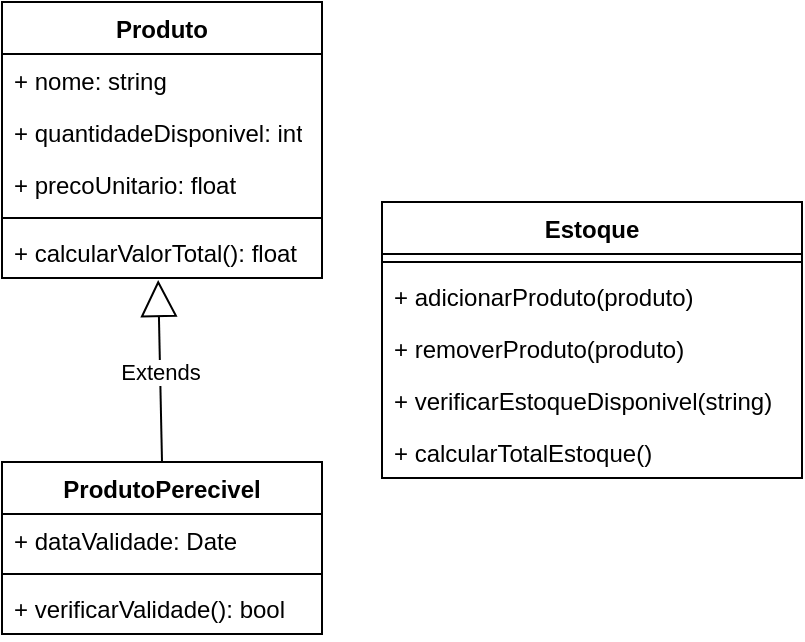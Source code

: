 <mxfile>
    <diagram name="Página-1" id="ahxzQPEnTF7f7G0U-AGo">
        <mxGraphModel dx="1108" dy="656" grid="1" gridSize="10" guides="1" tooltips="1" connect="1" arrows="1" fold="1" page="1" pageScale="1" pageWidth="827" pageHeight="1169" math="0" shadow="0">
            <root>
                <mxCell id="0"/>
                <mxCell id="1" parent="0"/>
                <mxCell id="n5sT72VFkjTTc3FAbLaS-1" value="Produto" style="swimlane;fontStyle=1;align=center;verticalAlign=top;childLayout=stackLayout;horizontal=1;startSize=26;horizontalStack=0;resizeParent=1;resizeParentMax=0;resizeLast=0;collapsible=1;marginBottom=0;whiteSpace=wrap;html=1;" parent="1" vertex="1">
                    <mxGeometry x="280" y="170" width="160" height="138" as="geometry"/>
                </mxCell>
                <mxCell id="n5sT72VFkjTTc3FAbLaS-2" value="+ nome: string" style="text;strokeColor=none;fillColor=none;align=left;verticalAlign=top;spacingLeft=4;spacingRight=4;overflow=hidden;rotatable=0;points=[[0,0.5],[1,0.5]];portConstraint=eastwest;whiteSpace=wrap;html=1;" parent="n5sT72VFkjTTc3FAbLaS-1" vertex="1">
                    <mxGeometry y="26" width="160" height="26" as="geometry"/>
                </mxCell>
                <mxCell id="n5sT72VFkjTTc3FAbLaS-13" value="+ quantidadeDisponivel: int" style="text;strokeColor=none;fillColor=none;align=left;verticalAlign=top;spacingLeft=4;spacingRight=4;overflow=hidden;rotatable=0;points=[[0,0.5],[1,0.5]];portConstraint=eastwest;whiteSpace=wrap;html=1;" parent="n5sT72VFkjTTc3FAbLaS-1" vertex="1">
                    <mxGeometry y="52" width="160" height="26" as="geometry"/>
                </mxCell>
                <mxCell id="n5sT72VFkjTTc3FAbLaS-14" value="+ precoUnitario: float" style="text;strokeColor=none;fillColor=none;align=left;verticalAlign=top;spacingLeft=4;spacingRight=4;overflow=hidden;rotatable=0;points=[[0,0.5],[1,0.5]];portConstraint=eastwest;whiteSpace=wrap;html=1;" parent="n5sT72VFkjTTc3FAbLaS-1" vertex="1">
                    <mxGeometry y="78" width="160" height="26" as="geometry"/>
                </mxCell>
                <mxCell id="n5sT72VFkjTTc3FAbLaS-3" value="" style="line;strokeWidth=1;fillColor=none;align=left;verticalAlign=middle;spacingTop=-1;spacingLeft=3;spacingRight=3;rotatable=0;labelPosition=right;points=[];portConstraint=eastwest;strokeColor=inherit;" parent="n5sT72VFkjTTc3FAbLaS-1" vertex="1">
                    <mxGeometry y="104" width="160" height="8" as="geometry"/>
                </mxCell>
                <mxCell id="n5sT72VFkjTTc3FAbLaS-4" value="+ calcularValorTotal(): float" style="text;strokeColor=none;fillColor=none;align=left;verticalAlign=top;spacingLeft=4;spacingRight=4;overflow=hidden;rotatable=0;points=[[0,0.5],[1,0.5]];portConstraint=eastwest;whiteSpace=wrap;html=1;" parent="n5sT72VFkjTTc3FAbLaS-1" vertex="1">
                    <mxGeometry y="112" width="160" height="26" as="geometry"/>
                </mxCell>
                <mxCell id="n5sT72VFkjTTc3FAbLaS-5" value="ProdutoPerecivel" style="swimlane;fontStyle=1;align=center;verticalAlign=top;childLayout=stackLayout;horizontal=1;startSize=26;horizontalStack=0;resizeParent=1;resizeParentMax=0;resizeLast=0;collapsible=1;marginBottom=0;whiteSpace=wrap;html=1;" parent="1" vertex="1">
                    <mxGeometry x="280" y="400" width="160" height="86" as="geometry"/>
                </mxCell>
                <mxCell id="n5sT72VFkjTTc3FAbLaS-6" value="+ dataValidade: Date" style="text;strokeColor=none;fillColor=none;align=left;verticalAlign=top;spacingLeft=4;spacingRight=4;overflow=hidden;rotatable=0;points=[[0,0.5],[1,0.5]];portConstraint=eastwest;whiteSpace=wrap;html=1;" parent="n5sT72VFkjTTc3FAbLaS-5" vertex="1">
                    <mxGeometry y="26" width="160" height="26" as="geometry"/>
                </mxCell>
                <mxCell id="n5sT72VFkjTTc3FAbLaS-7" value="" style="line;strokeWidth=1;fillColor=none;align=left;verticalAlign=middle;spacingTop=-1;spacingLeft=3;spacingRight=3;rotatable=0;labelPosition=right;points=[];portConstraint=eastwest;strokeColor=inherit;" parent="n5sT72VFkjTTc3FAbLaS-5" vertex="1">
                    <mxGeometry y="52" width="160" height="8" as="geometry"/>
                </mxCell>
                <mxCell id="n5sT72VFkjTTc3FAbLaS-8" value="+ verificarValidade(): bool" style="text;strokeColor=none;fillColor=none;align=left;verticalAlign=top;spacingLeft=4;spacingRight=4;overflow=hidden;rotatable=0;points=[[0,0.5],[1,0.5]];portConstraint=eastwest;whiteSpace=wrap;html=1;" parent="n5sT72VFkjTTc3FAbLaS-5" vertex="1">
                    <mxGeometry y="60" width="160" height="26" as="geometry"/>
                </mxCell>
                <mxCell id="n5sT72VFkjTTc3FAbLaS-9" value="Estoque" style="swimlane;fontStyle=1;align=center;verticalAlign=top;childLayout=stackLayout;horizontal=1;startSize=26;horizontalStack=0;resizeParent=1;resizeParentMax=0;resizeLast=0;collapsible=1;marginBottom=0;whiteSpace=wrap;html=1;" parent="1" vertex="1">
                    <mxGeometry x="470" y="270" width="210" height="138" as="geometry"/>
                </mxCell>
                <mxCell id="n5sT72VFkjTTc3FAbLaS-11" value="" style="line;strokeWidth=1;fillColor=none;align=left;verticalAlign=middle;spacingTop=-1;spacingLeft=3;spacingRight=3;rotatable=0;labelPosition=right;points=[];portConstraint=eastwest;strokeColor=inherit;" parent="n5sT72VFkjTTc3FAbLaS-9" vertex="1">
                    <mxGeometry y="26" width="210" height="8" as="geometry"/>
                </mxCell>
                <mxCell id="n5sT72VFkjTTc3FAbLaS-12" value="+ adicionarProduto(produto)" style="text;strokeColor=none;fillColor=none;align=left;verticalAlign=top;spacingLeft=4;spacingRight=4;overflow=hidden;rotatable=0;points=[[0,0.5],[1,0.5]];portConstraint=eastwest;whiteSpace=wrap;html=1;" parent="n5sT72VFkjTTc3FAbLaS-9" vertex="1">
                    <mxGeometry y="34" width="210" height="26" as="geometry"/>
                </mxCell>
                <mxCell id="n5sT72VFkjTTc3FAbLaS-15" value="+ removerProduto(produto)" style="text;strokeColor=none;fillColor=none;align=left;verticalAlign=top;spacingLeft=4;spacingRight=4;overflow=hidden;rotatable=0;points=[[0,0.5],[1,0.5]];portConstraint=eastwest;whiteSpace=wrap;html=1;" parent="n5sT72VFkjTTc3FAbLaS-9" vertex="1">
                    <mxGeometry y="60" width="210" height="26" as="geometry"/>
                </mxCell>
                <mxCell id="n5sT72VFkjTTc3FAbLaS-16" value="+ verificarEstoqueDisponivel(string)" style="text;strokeColor=none;fillColor=none;align=left;verticalAlign=top;spacingLeft=4;spacingRight=4;overflow=hidden;rotatable=0;points=[[0,0.5],[1,0.5]];portConstraint=eastwest;whiteSpace=wrap;html=1;" parent="n5sT72VFkjTTc3FAbLaS-9" vertex="1">
                    <mxGeometry y="86" width="210" height="26" as="geometry"/>
                </mxCell>
                <mxCell id="n5sT72VFkjTTc3FAbLaS-17" value="+ calcularTotalEstoque()" style="text;strokeColor=none;fillColor=none;align=left;verticalAlign=top;spacingLeft=4;spacingRight=4;overflow=hidden;rotatable=0;points=[[0,0.5],[1,0.5]];portConstraint=eastwest;whiteSpace=wrap;html=1;" parent="n5sT72VFkjTTc3FAbLaS-9" vertex="1">
                    <mxGeometry y="112" width="210" height="26" as="geometry"/>
                </mxCell>
                <mxCell id="n5sT72VFkjTTc3FAbLaS-18" value="Extends" style="endArrow=block;endSize=16;endFill=0;html=1;rounded=0;entryX=0.488;entryY=1.038;entryDx=0;entryDy=0;entryPerimeter=0;exitX=0.5;exitY=0;exitDx=0;exitDy=0;" parent="1" source="n5sT72VFkjTTc3FAbLaS-5" target="n5sT72VFkjTTc3FAbLaS-4" edge="1">
                    <mxGeometry width="160" relative="1" as="geometry">
                        <mxPoint x="430" y="420" as="sourcePoint"/>
                        <mxPoint x="590" y="420" as="targetPoint"/>
                    </mxGeometry>
                </mxCell>
            </root>
        </mxGraphModel>
    </diagram>
</mxfile>
